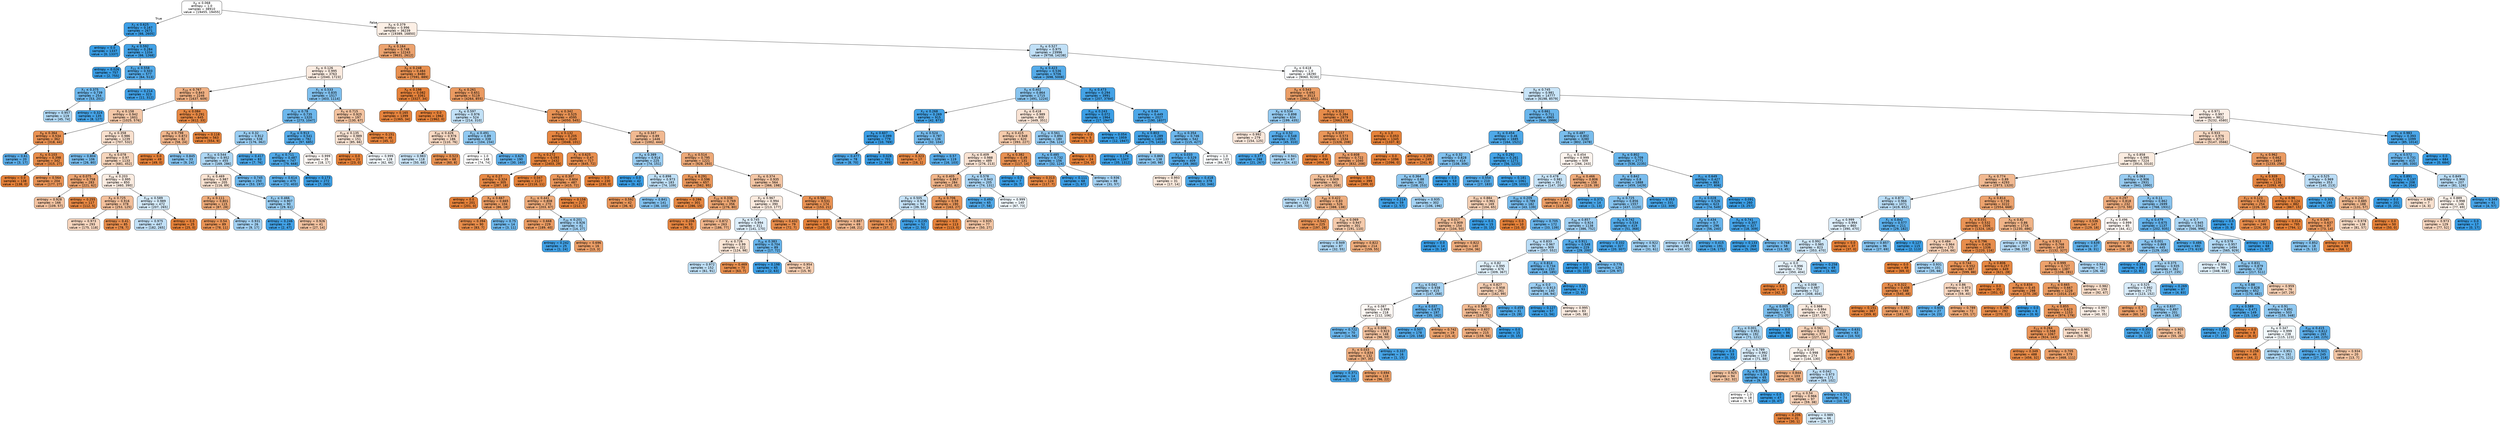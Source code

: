 digraph Tree {
node [shape=box, style="filled, rounded", color="black", fontname="helvetica"] ;
edge [fontname="helvetica"] ;
0 [label=<X<SUB>0</SUB> &le; 0.068<br/>entropy = 1.0<br/>samples = 38910<br/>value = [19455, 19455]>, fillcolor="#ffffff"] ;
1 [label=<X<SUB>2</SUB> &le; 0.625<br/>entropy = 0.167<br/>samples = 2671<br/>value = [66, 2605]>, fillcolor="#3e9fe6"] ;
0 -> 1 [labeldistance=2.5, labelangle=45, headlabel="True"] ;
2 [label=<entropy = 0.0<br/>samples = 1337<br/>value = [0, 1337]>, fillcolor="#399de5"] ;
1 -> 2 ;
3 [label=<X<SUB>8</SUB> &le; 0.592<br/>entropy = 0.284<br/>samples = 1334<br/>value = [66, 1268]>, fillcolor="#43a2e6"] ;
1 -> 3 ;
4 [label=<entropy = 0.026<br/>samples = 757<br/>value = [2, 755]>, fillcolor="#3a9de5"] ;
3 -> 4 ;
5 [label=<X<SUB>11</SUB> &le; 0.558<br/>entropy = 0.503<br/>samples = 577<br/>value = [64, 513]>, fillcolor="#52a9e8"] ;
3 -> 5 ;
6 [label=<X<SUB>1</SUB> &le; 0.375<br/>entropy = 0.739<br/>samples = 254<br/>value = [53, 201]>, fillcolor="#6db7ec"] ;
5 -> 6 ;
7 [label=<entropy = 0.957<br/>samples = 119<br/>value = [45, 74]>, fillcolor="#b1d9f5"] ;
6 -> 7 ;
8 [label=<entropy = 0.324<br/>samples = 135<br/>value = [8, 127]>, fillcolor="#45a3e7"] ;
6 -> 8 ;
9 [label=<entropy = 0.214<br/>samples = 323<br/>value = [11, 312]>, fillcolor="#40a0e6"] ;
5 -> 9 ;
10 [label=<X<SUB>0</SUB> &le; 0.379<br/>entropy = 0.996<br/>samples = 36239<br/>value = [19389, 16850]>, fillcolor="#fcefe5"] ;
0 -> 10 [labeldistance=2.5, labelangle=-45, headlabel="False"] ;
11 [label=<X<SUB>0</SUB> &le; 0.164<br/>entropy = 0.748<br/>samples = 12243<br/>value = [9631, 2612]>, fillcolor="#eca36f"] ;
10 -> 11 ;
12 [label=<X<SUB>0</SUB> &le; 0.126<br/>entropy = 0.995<br/>samples = 3763<br/>value = [2040, 1723]>, fillcolor="#fbebe0"] ;
11 -> 12 ;
13 [label=<X<SUB>10</SUB> &le; 0.767<br/>entropy = 0.843<br/>samples = 2246<br/>value = [1637, 609]>, fillcolor="#efb083"] ;
12 -> 13 ;
14 [label=<X<SUB>2</SUB> &le; 0.158<br/>entropy = 0.942<br/>samples = 1601<br/>value = [1025, 576]>, fillcolor="#f4c8a8"] ;
13 -> 14 ;
15 [label=<X<SUB>8</SUB> &le; 0.364<br/>entropy = 0.534<br/>samples = 362<br/>value = [318, 44]>, fillcolor="#e99254"] ;
14 -> 15 ;
16 [label=<entropy = 0.61<br/>samples = 20<br/>value = [3, 17]>, fillcolor="#5caeea"] ;
15 -> 16 ;
17 [label=<X<SUB>0</SUB> &le; 0.103<br/>entropy = 0.398<br/>samples = 342<br/>value = [315, 27]>, fillcolor="#e78c4a"] ;
15 -> 17 ;
18 [label=<entropy = 0.0<br/>samples = 138<br/>value = [138, 0]>, fillcolor="#e58139"] ;
17 -> 18 ;
19 [label=<entropy = 0.564<br/>samples = 204<br/>value = [177, 27]>, fillcolor="#e99457"] ;
17 -> 19 ;
20 [label=<X<SUB>4</SUB> &le; 0.358<br/>entropy = 0.986<br/>samples = 1239<br/>value = [707, 532]>, fillcolor="#f9e0ce"] ;
14 -> 20 ;
21 [label=<entropy = 0.804<br/>samples = 106<br/>value = [26, 80]>, fillcolor="#79bded"] ;
20 -> 21 ;
22 [label=<X<SUB>0</SUB> &le; 0.078<br/>entropy = 0.97<br/>samples = 1133<br/>value = [681, 452]>, fillcolor="#f6d5bc"] ;
20 -> 22 ;
23 [label=<X<SUB>0</SUB> &le; 0.075<br/>entropy = 0.758<br/>samples = 283<br/>value = [221, 62]>, fillcolor="#eca471"] ;
22 -> 23 ;
24 [label=<entropy = 0.928<br/>samples = 166<br/>value = [109, 57]>, fillcolor="#f3c3a1"] ;
23 -> 24 ;
25 [label=<entropy = 0.255<br/>samples = 117<br/>value = [112, 5]>, fillcolor="#e68742"] ;
23 -> 25 ;
26 [label=<X<SUB>16</SUB> &le; 0.203<br/>entropy = 0.995<br/>samples = 850<br/>value = [460, 390]>, fillcolor="#fbece1"] ;
22 -> 26 ;
27 [label=<X<SUB>4</SUB> &le; 0.725<br/>entropy = 0.916<br/>samples = 378<br/>value = [253, 125]>, fillcolor="#f2bf9b"] ;
26 -> 27 ;
28 [label=<entropy = 0.973<br/>samples = 293<br/>value = [175, 118]>, fillcolor="#f7d6bf"] ;
27 -> 28 ;
29 [label=<entropy = 0.41<br/>samples = 85<br/>value = [78, 7]>, fillcolor="#e78c4b"] ;
27 -> 29 ;
30 [label=<X<SUB>18</SUB> &le; 0.589<br/>entropy = 0.989<br/>samples = 472<br/>value = [207, 265]>, fillcolor="#d4eaf9"] ;
26 -> 30 ;
31 [label=<entropy = 0.975<br/>samples = 447<br/>value = [182, 265]>, fillcolor="#c1e0f7"] ;
30 -> 31 ;
32 [label=<entropy = 0.0<br/>samples = 25<br/>value = [25, 0]>, fillcolor="#e58139"] ;
30 -> 32 ;
33 [label=<X<SUB>0</SUB> &le; 0.084<br/>entropy = 0.291<br/>samples = 645<br/>value = [612, 33]>, fillcolor="#e68844"] ;
13 -> 33 ;
34 [label=<X<SUB>6</SUB> &le; 0.798<br/>entropy = 0.872<br/>samples = 82<br/>value = [58, 24]>, fillcolor="#f0b58b"] ;
33 -> 34 ;
35 [label=<entropy = 0.0<br/>samples = 49<br/>value = [49, 0]>, fillcolor="#e58139"] ;
34 -> 35 ;
36 [label=<entropy = 0.845<br/>samples = 33<br/>value = [9, 24]>, fillcolor="#83c2ef"] ;
34 -> 36 ;
37 [label=<entropy = 0.118<br/>samples = 563<br/>value = [554, 9]>, fillcolor="#e5833c"] ;
33 -> 37 ;
38 [label=<X<SUB>1</SUB> &le; 0.533<br/>entropy = 0.835<br/>samples = 1517<br/>value = [403, 1114]>, fillcolor="#81c0ee"] ;
12 -> 38 ;
39 [label=<X<SUB>12</SUB> &le; 0.78<br/>entropy = 0.735<br/>samples = 1320<br/>value = [273, 1047]>, fillcolor="#6db7ec"] ;
38 -> 39 ;
40 [label=<X<SUB>3</SUB> &le; 0.32<br/>entropy = 0.912<br/>samples = 538<br/>value = [176, 362]>, fillcolor="#99cdf2"] ;
39 -> 40 ;
41 [label=<X<SUB>11</SUB> &le; 0.544<br/>entropy = 0.952<br/>samples = 455<br/>value = [169, 286]>, fillcolor="#aed7f4"] ;
40 -> 41 ;
42 [label=<X<SUB>1</SUB> &le; 0.469<br/>entropy = 0.987<br/>samples = 205<br/>value = [116, 89]>, fillcolor="#f9e2d1"] ;
41 -> 42 ;
43 [label=<X<SUB>3</SUB> &le; 0.111<br/>entropy = 0.801<br/>samples = 115<br/>value = [87, 28]>, fillcolor="#edaa79"] ;
42 -> 43 ;
44 [label=<entropy = 0.54<br/>samples = 89<br/>value = [78, 11]>, fillcolor="#e99355"] ;
43 -> 44 ;
45 [label=<entropy = 0.931<br/>samples = 26<br/>value = [9, 17]>, fillcolor="#a2d1f3"] ;
43 -> 45 ;
46 [label=<X<SUB>17</SUB> &le; 0.466<br/>entropy = 0.907<br/>samples = 90<br/>value = [29, 61]>, fillcolor="#97ccf1"] ;
42 -> 46 ;
47 [label=<entropy = 0.246<br/>samples = 49<br/>value = [2, 47]>, fillcolor="#41a1e6"] ;
46 -> 47 ;
48 [label=<entropy = 0.926<br/>samples = 41<br/>value = [27, 14]>, fillcolor="#f2c2a0"] ;
46 -> 48 ;
49 [label=<entropy = 0.745<br/>samples = 250<br/>value = [53, 197]>, fillcolor="#6eb7ec"] ;
41 -> 49 ;
50 [label=<entropy = 0.417<br/>samples = 83<br/>value = [7, 76]>, fillcolor="#4ba6e7"] ;
40 -> 50 ;
51 [label=<X<SUB>28</SUB> &le; 0.913<br/>entropy = 0.541<br/>samples = 782<br/>value = [97, 685]>, fillcolor="#55abe9"] ;
39 -> 51 ;
52 [label=<X<SUB>32</SUB> &le; 0.711<br/>entropy = 0.487<br/>samples = 747<br/>value = [79, 668]>, fillcolor="#50a9e8"] ;
51 -> 52 ;
53 [label=<entropy = 0.614<br/>samples = 475<br/>value = [72, 403]>, fillcolor="#5cafea"] ;
52 -> 53 ;
54 [label=<entropy = 0.173<br/>samples = 272<br/>value = [7, 265]>, fillcolor="#3ea0e6"] ;
52 -> 54 ;
55 [label=<entropy = 0.999<br/>samples = 35<br/>value = [18, 17]>, fillcolor="#fef8f4"] ;
51 -> 55 ;
56 [label=<X<SUB>5</SUB> &le; 0.715<br/>entropy = 0.925<br/>samples = 197<br/>value = [130, 67]>, fillcolor="#f2c29f"] ;
38 -> 56 ;
57 [label=<X<SUB>14</SUB> &le; 0.135<br/>entropy = 0.989<br/>samples = 151<br/>value = [85, 66]>, fillcolor="#f9e3d3"] ;
56 -> 57 ;
58 [label=<entropy = 0.0<br/>samples = 23<br/>value = [23, 0]>, fillcolor="#e58139"] ;
57 -> 58 ;
59 [label=<entropy = 0.999<br/>samples = 128<br/>value = [62, 66]>, fillcolor="#f3f9fd"] ;
57 -> 59 ;
60 [label=<entropy = 0.151<br/>samples = 46<br/>value = [45, 1]>, fillcolor="#e6843d"] ;
56 -> 60 ;
61 [label=<X<SUB>0</SUB> &le; 0.248<br/>entropy = 0.484<br/>samples = 8480<br/>value = [7591, 889]>, fillcolor="#e89050"] ;
11 -> 61 ;
62 [label=<X<SUB>0</SUB> &le; 0.198<br/>entropy = 0.082<br/>samples = 3361<br/>value = [3327, 34]>, fillcolor="#e5823b"] ;
61 -> 62 ;
63 [label=<entropy = 0.165<br/>samples = 1399<br/>value = [1365, 34]>, fillcolor="#e6843e"] ;
62 -> 63 ;
64 [label=<entropy = 0.0<br/>samples = 1962<br/>value = [1962, 0]>, fillcolor="#e58139"] ;
62 -> 64 ;
65 [label=<X<SUB>0</SUB> &le; 0.261<br/>entropy = 0.651<br/>samples = 5119<br/>value = [4264, 855]>, fillcolor="#ea9a61"] ;
61 -> 65 ;
66 [label=<X<SUB>6</SUB> &le; 0.597<br/>entropy = 0.976<br/>samples = 524<br/>value = [214, 310]>, fillcolor="#c2e1f7"] ;
65 -> 66 ;
67 [label=<X<SUB>20</SUB> &le; 0.426<br/>entropy = 0.976<br/>samples = 186<br/>value = [110, 76]>, fillcolor="#f7d8c2"] ;
66 -> 67 ;
68 [label=<entropy = 0.983<br/>samples = 118<br/>value = [50, 68]>, fillcolor="#cbe5f8"] ;
67 -> 68 ;
69 [label=<entropy = 0.523<br/>samples = 68<br/>value = [60, 8]>, fillcolor="#e89253"] ;
67 -> 69 ;
70 [label=<X<SUB>11</SUB> &le; 0.491<br/>entropy = 0.89<br/>samples = 338<br/>value = [104, 234]>, fillcolor="#91c9f1"] ;
66 -> 70 ;
71 [label=<entropy = 1.0<br/>samples = 148<br/>value = [74, 74]>, fillcolor="#ffffff"] ;
70 -> 71 ;
72 [label=<entropy = 0.629<br/>samples = 190<br/>value = [30, 160]>, fillcolor="#5eafea"] ;
70 -> 72 ;
73 [label=<X<SUB>0</SUB> &le; 0.342<br/>entropy = 0.525<br/>samples = 4595<br/>value = [4050, 545]>, fillcolor="#e89254"] ;
65 -> 73 ;
74 [label=<X<SUB>3</SUB> &le; 0.132<br/>entropy = 0.205<br/>samples = 3149<br/>value = [3048, 101]>, fillcolor="#e68540"] ;
73 -> 74 ;
75 [label=<X<SUB>0</SUB> &le; 0.272<br/>entropy = 0.093<br/>samples = 2432<br/>value = [2403, 29]>, fillcolor="#e5833b"] ;
74 -> 75 ;
76 [label=<X<SUB>0</SUB> &le; 0.27<br/>entropy = 0.324<br/>samples = 305<br/>value = [287, 18]>, fillcolor="#e78945"] ;
75 -> 76 ;
77 [label=<entropy = 0.0<br/>samples = 201<br/>value = [201, 0]>, fillcolor="#e58139"] ;
76 -> 77 ;
78 [label=<X<SUB>4</SUB> &le; 0.667<br/>entropy = 0.665<br/>samples = 104<br/>value = [86, 18]>, fillcolor="#ea9b62"] ;
76 -> 78 ;
79 [label=<entropy = 0.394<br/>samples = 90<br/>value = [83, 7]>, fillcolor="#e78c4a"] ;
78 -> 79 ;
80 [label=<entropy = 0.75<br/>samples = 14<br/>value = [3, 11]>, fillcolor="#6fb8ec"] ;
78 -> 80 ;
81 [label=<entropy = 0.047<br/>samples = 2127<br/>value = [2116, 11]>, fillcolor="#e5823a"] ;
75 -> 81 ;
82 [label=<X<SUB>1</SUB> &le; 0.625<br/>entropy = 0.47<br/>samples = 717<br/>value = [645, 72]>, fillcolor="#e88f4f"] ;
74 -> 82 ;
83 [label=<X<SUB>0</SUB> &le; 0.307<br/>entropy = 0.604<br/>samples = 487<br/>value = [415, 72]>, fillcolor="#ea975b"] ;
82 -> 83 ;
84 [label=<X<SUB>11</SUB> &le; 0.441<br/>entropy = 0.808<br/>samples = 270<br/>value = [203, 67]>, fillcolor="#eeab7a"] ;
83 -> 84 ;
85 [label=<entropy = 0.668<br/>samples = 229<br/>value = [189, 40]>, fillcolor="#eb9c63"] ;
84 -> 85 ;
86 [label=<X<SUB>20</SUB> &le; 0.201<br/>entropy = 0.926<br/>samples = 41<br/>value = [14, 27]>, fillcolor="#a0d0f2"] ;
84 -> 86 ;
87 [label=<entropy = 0.242<br/>samples = 25<br/>value = [1, 24]>, fillcolor="#41a1e6"] ;
86 -> 87 ;
88 [label=<entropy = 0.696<br/>samples = 16<br/>value = [13, 3]>, fillcolor="#eb9e67"] ;
86 -> 88 ;
89 [label=<entropy = 0.158<br/>samples = 217<br/>value = [212, 5]>, fillcolor="#e6843e"] ;
83 -> 89 ;
90 [label=<entropy = 0.0<br/>samples = 230<br/>value = [230, 0]>, fillcolor="#e58139"] ;
82 -> 90 ;
91 [label=<X<SUB>0</SUB> &le; 0.347<br/>entropy = 0.89<br/>samples = 1446<br/>value = [1002, 444]>, fillcolor="#f1b991"] ;
73 -> 91 ;
92 [label=<X<SUB>4</SUB> &le; 0.389<br/>entropy = 0.914<br/>samples = 225<br/>value = [74, 151]>, fillcolor="#9acdf2"] ;
91 -> 92 ;
93 [label=<entropy = 0.0<br/>samples = 42<br/>value = [0, 42]>, fillcolor="#399de5"] ;
92 -> 93 ;
94 [label=<X<SUB>1</SUB> &le; 0.898<br/>entropy = 0.973<br/>samples = 183<br/>value = [74, 109]>, fillcolor="#bfe0f7"] ;
92 -> 94 ;
95 [label=<entropy = 0.592<br/>samples = 42<br/>value = [36, 6]>, fillcolor="#e9965a"] ;
94 -> 95 ;
96 [label=<entropy = 0.841<br/>samples = 141<br/>value = [38, 103]>, fillcolor="#82c1ef"] ;
94 -> 96 ;
97 [label=<X<SUB>12</SUB> &le; 0.514<br/>entropy = 0.795<br/>samples = 1221<br/>value = [928, 293]>, fillcolor="#eda978"] ;
91 -> 97 ;
98 [label=<X<SUB>19</SUB> &le; 0.291<br/>entropy = 0.596<br/>samples = 657<br/>value = [562, 95]>, fillcolor="#e9965a"] ;
97 -> 98 ;
99 [label=<entropy = 0.286<br/>samples = 301<br/>value = [286, 15]>, fillcolor="#e68843"] ;
98 -> 99 ;
100 [label=<X<SUB>10</SUB> &le; 0.336<br/>entropy = 0.769<br/>samples = 356<br/>value = [276, 80]>, fillcolor="#eda672"] ;
98 -> 100 ;
101 [label=<entropy = 0.206<br/>samples = 93<br/>value = [90, 3]>, fillcolor="#e68540"] ;
100 -> 101 ;
102 [label=<entropy = 0.872<br/>samples = 263<br/>value = [186, 77]>, fillcolor="#f0b58b"] ;
100 -> 102 ;
103 [label=<X<SUB>0</SUB> &le; 0.374<br/>entropy = 0.935<br/>samples = 564<br/>value = [366, 198]>, fillcolor="#f3c5a4"] ;
97 -> 103 ;
104 [label=<X<SUB>2</SUB> &le; 0.967<br/>entropy = 0.994<br/>samples = 390<br/>value = [213, 177]>, fillcolor="#fbeade"] ;
103 -> 104 ;
105 [label=<X<SUB>6</SUB> &le; 0.745<br/>entropy = 0.994<br/>samples = 311<br/>value = [141, 170]>, fillcolor="#ddeefb"] ;
104 -> 105 ;
106 [label=<X<SUB>7</SUB> &le; 0.726<br/>entropy = 0.99<br/>samples = 222<br/>value = [124, 98]>, fillcolor="#fae5d5"] ;
105 -> 106 ;
107 [label=<entropy = 0.972<br/>samples = 152<br/>value = [61, 91]>, fillcolor="#bedff6"] ;
106 -> 107 ;
108 [label=<entropy = 0.469<br/>samples = 70<br/>value = [63, 7]>, fillcolor="#e88f4f"] ;
106 -> 108 ;
109 [label=<X<SUB>18</SUB> &le; 0.383<br/>entropy = 0.704<br/>samples = 89<br/>value = [17, 72]>, fillcolor="#68b4eb"] ;
105 -> 109 ;
110 [label=<entropy = 0.198<br/>samples = 65<br/>value = [2, 63]>, fillcolor="#3fa0e6"] ;
109 -> 110 ;
111 [label=<entropy = 0.954<br/>samples = 24<br/>value = [15, 9]>, fillcolor="#f5cdb0"] ;
109 -> 111 ;
112 [label=<entropy = 0.432<br/>samples = 79<br/>value = [72, 7]>, fillcolor="#e88d4c"] ;
104 -> 112 ;
113 [label=<X<SUB>4</SUB> &le; 0.582<br/>entropy = 0.531<br/>samples = 174<br/>value = [153, 21]>, fillcolor="#e99254"] ;
103 -> 113 ;
114 [label=<entropy = 0.0<br/>samples = 105<br/>value = [105, 0]>, fillcolor="#e58139"] ;
113 -> 114 ;
115 [label=<entropy = 0.887<br/>samples = 69<br/>value = [48, 21]>, fillcolor="#f0b890"] ;
113 -> 115 ;
116 [label=<X<SUB>0</SUB> &le; 0.527<br/>entropy = 0.975<br/>samples = 23996<br/>value = [9758, 14238]>, fillcolor="#c1e0f7"] ;
10 -> 116 ;
117 [label=<X<SUB>0</SUB> &le; 0.423<br/>entropy = 0.536<br/>samples = 5706<br/>value = [698, 5008]>, fillcolor="#55abe9"] ;
116 -> 117 ;
118 [label=<X<SUB>0</SUB> &le; 0.402<br/>entropy = 0.864<br/>samples = 1715<br/>value = [491, 1224]>, fillcolor="#88c4ef"] ;
117 -> 118 ;
119 [label=<X<SUB>2</SUB> &le; 0.268<br/>entropy = 0.269<br/>samples = 915<br/>value = [42, 873]>, fillcolor="#43a2e6"] ;
118 -> 119 ;
120 [label=<X<SUB>9</SUB> &le; 0.607<br/>entropy = 0.099<br/>samples = 779<br/>value = [10, 769]>, fillcolor="#3c9ee5"] ;
119 -> 120 ;
121 [label=<entropy = 0.477<br/>samples = 78<br/>value = [8, 70]>, fillcolor="#50a8e8"] ;
120 -> 121 ;
122 [label=<entropy = 0.028<br/>samples = 701<br/>value = [2, 699]>, fillcolor="#3a9de5"] ;
120 -> 122 ;
123 [label=<X<SUB>5</SUB> &le; 0.524<br/>entropy = 0.787<br/>samples = 136<br/>value = [32, 104]>, fillcolor="#76bbed"] ;
119 -> 123 ;
124 [label=<entropy = 0.323<br/>samples = 17<br/>value = [16, 1]>, fillcolor="#e78945"] ;
123 -> 124 ;
125 [label=<entropy = 0.57<br/>samples = 119<br/>value = [16, 103]>, fillcolor="#58ace9"] ;
123 -> 125 ;
126 [label=<X<SUB>0</SUB> &le; 0.418<br/>entropy = 0.989<br/>samples = 800<br/>value = [449, 351]>, fillcolor="#f9e3d4"] ;
118 -> 126 ;
127 [label=<X<SUB>0</SUB> &le; 0.415<br/>entropy = 0.948<br/>samples = 620<br/>value = [393, 227]>, fillcolor="#f4caab"] ;
126 -> 127 ;
128 [label=<X<SUB>0</SUB> &le; 0.409<br/>entropy = 0.988<br/>samples = 489<br/>value = [276, 213]>, fillcolor="#f9e2d2"] ;
127 -> 128 ;
129 [label=<X<SUB>0</SUB> &le; 0.405<br/>entropy = 0.867<br/>samples = 284<br/>value = [202, 82]>, fillcolor="#f0b489"] ;
128 -> 129 ;
130 [label=<X<SUB>9</SUB> &le; 0.505<br/>entropy = 0.979<br/>samples = 94<br/>value = [39, 55]>, fillcolor="#c5e2f7"] ;
129 -> 130 ;
131 [label=<entropy = 0.527<br/>samples = 42<br/>value = [37, 5]>, fillcolor="#e99254"] ;
130 -> 131 ;
132 [label=<entropy = 0.235<br/>samples = 52<br/>value = [2, 50]>, fillcolor="#41a1e6"] ;
130 -> 132 ;
133 [label=<X<SUB>4</SUB> &le; 0.706<br/>entropy = 0.59<br/>samples = 190<br/>value = [163, 27]>, fillcolor="#e9965a"] ;
129 -> 133 ;
134 [label=<entropy = 0.0<br/>samples = 113<br/>value = [113, 0]>, fillcolor="#e58139"] ;
133 -> 134 ;
135 [label=<entropy = 0.935<br/>samples = 77<br/>value = [50, 27]>, fillcolor="#f3c5a4"] ;
133 -> 135 ;
136 [label=<X<SUB>4</SUB> &le; 0.578<br/>entropy = 0.943<br/>samples = 205<br/>value = [74, 131]>, fillcolor="#a9d4f4"] ;
128 -> 136 ;
137 [label=<entropy = 0.493<br/>samples = 65<br/>value = [7, 58]>, fillcolor="#51a9e8"] ;
136 -> 137 ;
138 [label=<entropy = 0.999<br/>samples = 140<br/>value = [67, 73]>, fillcolor="#eff7fd"] ;
136 -> 138 ;
139 [label=<X<SUB>4</SUB> &le; 0.382<br/>entropy = 0.49<br/>samples = 131<br/>value = [117, 14]>, fillcolor="#e89051"] ;
127 -> 139 ;
140 [label=<entropy = 0.0<br/>samples = 7<br/>value = [0, 7]>, fillcolor="#399de5"] ;
139 -> 140 ;
141 [label=<entropy = 0.313<br/>samples = 124<br/>value = [117, 7]>, fillcolor="#e78945"] ;
139 -> 141 ;
142 [label=<X<SUB>12</SUB> &le; 0.561<br/>entropy = 0.894<br/>samples = 180<br/>value = [56, 124]>, fillcolor="#92c9f1"] ;
126 -> 142 ;
143 [label=<X<SUB>4</SUB> &le; 0.485<br/>entropy = 0.732<br/>samples = 156<br/>value = [32, 124]>, fillcolor="#6cb6ec"] ;
142 -> 143 ;
144 [label=<entropy = 0.111<br/>samples = 68<br/>value = [1, 67]>, fillcolor="#3c9ee5"] ;
143 -> 144 ;
145 [label=<entropy = 0.936<br/>samples = 88<br/>value = [31, 57]>, fillcolor="#a5d2f3"] ;
143 -> 145 ;
146 [label=<entropy = 0.0<br/>samples = 24<br/>value = [24, 0]>, fillcolor="#e58139"] ;
142 -> 146 ;
147 [label=<X<SUB>0</SUB> &le; 0.473<br/>entropy = 0.294<br/>samples = 3991<br/>value = [207, 3784]>, fillcolor="#44a2e6"] ;
117 -> 147 ;
148 [label=<X<SUB>10</SUB> &le; 0.243<br/>entropy = 0.072<br/>samples = 1964<br/>value = [17, 1947]>, fillcolor="#3b9ee5"] ;
147 -> 148 ;
149 [label=<entropy = 0.0<br/>samples = 5<br/>value = [5, 0]>, fillcolor="#e58139"] ;
148 -> 149 ;
150 [label=<entropy = 0.054<br/>samples = 1959<br/>value = [12, 1947]>, fillcolor="#3a9ee5"] ;
148 -> 150 ;
151 [label=<X<SUB>4</SUB> &le; 0.64<br/>entropy = 0.449<br/>samples = 2027<br/>value = [190, 1837]>, fillcolor="#4da7e8"] ;
147 -> 151 ;
152 [label=<X<SUB>5</SUB> &le; 0.803<br/>entropy = 0.289<br/>samples = 1485<br/>value = [75, 1410]>, fillcolor="#44a2e6"] ;
151 -> 152 ;
153 [label=<entropy = 0.174<br/>samples = 1347<br/>value = [35, 1312]>, fillcolor="#3ea0e6"] ;
152 -> 153 ;
154 [label=<entropy = 0.869<br/>samples = 138<br/>value = [40, 98]>, fillcolor="#8ac5f0"] ;
152 -> 154 ;
155 [label=<X<SUB>13</SUB> &le; 0.354<br/>entropy = 0.746<br/>samples = 542<br/>value = [115, 427]>, fillcolor="#6eb7ec"] ;
151 -> 155 ;
156 [label=<X<SUB>2</SUB> &le; 0.033<br/>entropy = 0.529<br/>samples = 409<br/>value = [49, 360]>, fillcolor="#54aae9"] ;
155 -> 156 ;
157 [label=<entropy = 0.993<br/>samples = 31<br/>value = [17, 14]>, fillcolor="#fae9dc"] ;
156 -> 157 ;
158 [label=<entropy = 0.418<br/>samples = 378<br/>value = [32, 346]>, fillcolor="#4ba6e7"] ;
156 -> 158 ;
159 [label=<entropy = 1.0<br/>samples = 133<br/>value = [66, 67]>, fillcolor="#fcfeff"] ;
155 -> 159 ;
160 [label=<X<SUB>0</SUB> &le; 0.618<br/>entropy = 1.0<br/>samples = 18290<br/>value = [9060, 9230]>, fillcolor="#fbfdff"] ;
116 -> 160 ;
161 [label=<X<SUB>0</SUB> &le; 0.543<br/>entropy = 0.692<br/>samples = 3513<br/>value = [2862, 651]>, fillcolor="#eb9e66"] ;
160 -> 161 ;
162 [label=<X<SUB>0</SUB> &le; 0.534<br/>entropy = 0.898<br/>samples = 634<br/>value = [199, 435]>, fillcolor="#94caf1"] ;
161 -> 162 ;
163 [label=<entropy = 0.992<br/>samples = 279<br/>value = [154, 125]>, fillcolor="#fae7da"] ;
162 -> 163 ;
164 [label=<X<SUB>18</SUB> &le; 0.52<br/>entropy = 0.548<br/>samples = 355<br/>value = [45, 310]>, fillcolor="#56abe9"] ;
162 -> 164 ;
165 [label=<entropy = 0.377<br/>samples = 288<br/>value = [21, 267]>, fillcolor="#49a5e7"] ;
164 -> 165 ;
166 [label=<entropy = 0.941<br/>samples = 67<br/>value = [24, 43]>, fillcolor="#a8d4f4"] ;
164 -> 166 ;
167 [label=<X<SUB>1</SUB> &le; 0.322<br/>entropy = 0.384<br/>samples = 2879<br/>value = [2663, 216]>, fillcolor="#e78b49"] ;
161 -> 167 ;
168 [label=<X<SUB>0</SUB> &le; 0.557<br/>entropy = 0.573<br/>samples = 1534<br/>value = [1326, 208]>, fillcolor="#e99558"] ;
167 -> 168 ;
169 [label=<entropy = 0.0<br/>samples = 494<br/>value = [494, 0]>, fillcolor="#e58139"] ;
168 -> 169 ;
170 [label=<X<SUB>0</SUB> &le; 0.608<br/>entropy = 0.722<br/>samples = 1040<br/>value = [832, 208]>, fillcolor="#eca06a"] ;
168 -> 170 ;
171 [label=<X<SUB>9</SUB> &le; 0.642<br/>entropy = 0.909<br/>samples = 641<br/>value = [433, 208]>, fillcolor="#f1be98"] ;
170 -> 171 ;
172 [label=<entropy = 0.966<br/>samples = 115<br/>value = [45, 70]>, fillcolor="#b8dcf6"] ;
171 -> 172 ;
173 [label=<X<SUB>40</SUB> &le; 0.422<br/>entropy = 0.83<br/>samples = 526<br/>value = [388, 138]>, fillcolor="#eeae7f"] ;
171 -> 173 ;
174 [label=<entropy = 0.542<br/>samples = 225<br/>value = [197, 28]>, fillcolor="#e99355"] ;
173 -> 174 ;
175 [label=<X<SUB>38</SUB> &le; 0.069<br/>entropy = 0.947<br/>samples = 301<br/>value = [191, 110]>, fillcolor="#f4caab"] ;
173 -> 175 ;
176 [label=<entropy = 0.949<br/>samples = 87<br/>value = [32, 55]>, fillcolor="#acd6f4"] ;
175 -> 176 ;
177 [label=<entropy = 0.822<br/>samples = 214<br/>value = [159, 55]>, fillcolor="#eead7d"] ;
175 -> 177 ;
178 [label=<entropy = 0.0<br/>samples = 399<br/>value = [399, 0]>, fillcolor="#e58139"] ;
170 -> 178 ;
179 [label=<X<SUB>2</SUB> &le; 1.0<br/>entropy = 0.053<br/>samples = 1345<br/>value = [1337, 8]>, fillcolor="#e5823a"] ;
167 -> 179 ;
180 [label=<entropy = 0.0<br/>samples = 1096<br/>value = [1096, 0]>, fillcolor="#e58139"] ;
179 -> 180 ;
181 [label=<entropy = 0.205<br/>samples = 249<br/>value = [241, 8]>, fillcolor="#e68540"] ;
179 -> 181 ;
182 [label=<X<SUB>0</SUB> &le; 0.745<br/>entropy = 0.981<br/>samples = 14777<br/>value = [6198, 8579]>, fillcolor="#c8e4f8"] ;
160 -> 182 ;
183 [label=<X<SUB>0</SUB> &le; 0.661<br/>entropy = 0.711<br/>samples = 4965<br/>value = [966, 3999]>, fillcolor="#69b5eb"] ;
182 -> 183 ;
184 [label=<X<SUB>1</SUB> &le; 0.454<br/>entropy = 0.46<br/>samples = 1685<br/>value = [164, 1521]>, fillcolor="#4ea8e8"] ;
183 -> 184 ;
185 [label=<X<SUB>16</SUB> &le; 0.32<br/>entropy = 0.828<br/>samples = 414<br/>value = [108, 306]>, fillcolor="#7fc0ee"] ;
184 -> 185 ;
186 [label=<X<SUB>4</SUB> &le; 0.364<br/>entropy = 0.88<br/>samples = 361<br/>value = [108, 253]>, fillcolor="#8ec7f0"] ;
185 -> 186 ;
187 [label=<entropy = 0.214<br/>samples = 59<br/>value = [2, 57]>, fillcolor="#40a0e6"] ;
186 -> 187 ;
188 [label=<entropy = 0.935<br/>samples = 302<br/>value = [106, 196]>, fillcolor="#a4d2f3"] ;
186 -> 188 ;
189 [label=<entropy = 0.0<br/>samples = 53<br/>value = [0, 53]>, fillcolor="#399de5"] ;
185 -> 189 ;
190 [label=<X<SUB>9</SUB> &le; 0.292<br/>entropy = 0.261<br/>samples = 1271<br/>value = [56, 1215]>, fillcolor="#42a2e6"] ;
184 -> 190 ;
191 [label=<entropy = 0.554<br/>samples = 210<br/>value = [27, 183]>, fillcolor="#56abe9"] ;
190 -> 191 ;
192 [label=<entropy = 0.181<br/>samples = 1061<br/>value = [29, 1032]>, fillcolor="#3fa0e6"] ;
190 -> 192 ;
193 [label=<X<SUB>9</SUB> &le; 0.487<br/>entropy = 0.802<br/>samples = 3280<br/>value = [802, 2478]>, fillcolor="#79bded"] ;
183 -> 193 ;
194 [label=<X<SUB>11</SUB> &le; 0.454<br/>entropy = 0.999<br/>samples = 509<br/>value = [266, 243]>, fillcolor="#fdf4ee"] ;
193 -> 194 ;
195 [label=<X<SUB>4</SUB> &le; 0.478<br/>entropy = 0.981<br/>samples = 351<br/>value = [147, 204]>, fillcolor="#c8e4f8"] ;
194 -> 195 ;
196 [label=<X<SUB>33</SUB> &le; 0.884<br/>entropy = 0.961<br/>samples = 169<br/>value = [104, 65]>, fillcolor="#f5d0b5"] ;
195 -> 196 ;
197 [label=<X<SUB>38</SUB> &le; 0.017<br/>entropy = 0.909<br/>samples = 154<br/>value = [104, 50]>, fillcolor="#f2be98"] ;
196 -> 197 ;
198 [label=<entropy = 0.0<br/>samples = 14<br/>value = [0, 14]>, fillcolor="#399de5"] ;
197 -> 198 ;
199 [label=<entropy = 0.822<br/>samples = 140<br/>value = [104, 36]>, fillcolor="#eead7e"] ;
197 -> 199 ;
200 [label=<entropy = 0.0<br/>samples = 15<br/>value = [0, 15]>, fillcolor="#399de5"] ;
196 -> 200 ;
201 [label=<X<SUB>10</SUB> &le; 0.209<br/>entropy = 0.789<br/>samples = 182<br/>value = [43, 139]>, fillcolor="#76bbed"] ;
195 -> 201 ;
202 [label=<entropy = 0.0<br/>samples = 10<br/>value = [10, 0]>, fillcolor="#e58139"] ;
201 -> 202 ;
203 [label=<entropy = 0.705<br/>samples = 172<br/>value = [33, 139]>, fillcolor="#68b4eb"] ;
201 -> 203 ;
204 [label=<X<SUB>16</SUB> &le; 0.466<br/>entropy = 0.806<br/>samples = 158<br/>value = [119, 39]>, fillcolor="#eeaa7a"] ;
194 -> 204 ;
205 [label=<entropy = 0.681<br/>samples = 144<br/>value = [118, 26]>, fillcolor="#eb9d65"] ;
204 -> 205 ;
206 [label=<entropy = 0.371<br/>samples = 14<br/>value = [1, 13]>, fillcolor="#48a5e7"] ;
204 -> 206 ;
207 [label=<X<SUB>9</SUB> &le; 0.802<br/>entropy = 0.709<br/>samples = 2771<br/>value = [536, 2235]>, fillcolor="#68b5eb"] ;
193 -> 207 ;
208 [label=<X<SUB>1</SUB> &le; 0.842<br/>entropy = 0.8<br/>samples = 1888<br/>value = [459, 1429]>, fillcolor="#79bced"] ;
207 -> 208 ;
209 [label=<X<SUB>0</SUB> &le; 0.725<br/>entropy = 0.856<br/>samples = 1557<br/>value = [437, 1120]>, fillcolor="#86c3ef"] ;
208 -> 209 ;
210 [label=<X<SUB>34</SUB> &le; 0.857<br/>entropy = 0.924<br/>samples = 1138<br/>value = [386, 752]>, fillcolor="#9fcff2"] ;
209 -> 210 ;
211 [label=<X<SUB>44</SUB> &le; 0.833<br/>entropy = 0.967<br/>samples = 909<br/>value = [357, 552]>, fillcolor="#b9dcf6"] ;
210 -> 211 ;
212 [label=<X<SUB>21</SUB> &le; 0.82<br/>entropy = 0.995<br/>samples = 676<br/>value = [309, 367]>, fillcolor="#e0f0fb"] ;
211 -> 212 ;
213 [label=<X<SUB>23</SUB> &le; 0.042<br/>entropy = 0.938<br/>samples = 415<br/>value = [147, 268]>, fillcolor="#a6d3f3"] ;
212 -> 213 ;
214 [label=<X<SUB>35</SUB> &le; 0.087<br/>entropy = 0.999<br/>samples = 218<br/>value = [112, 106]>, fillcolor="#fef8f4"] ;
213 -> 214 ;
215 [label=<entropy = 0.722<br/>samples = 70<br/>value = [14, 56]>, fillcolor="#6ab6ec"] ;
214 -> 215 ;
216 [label=<X<SUB>29</SUB> &le; 0.008<br/>entropy = 0.923<br/>samples = 148<br/>value = [98, 50]>, fillcolor="#f2c19e"] ;
214 -> 216 ;
217 [label=<X<SUB>1</SUB> &le; 0.033<br/>entropy = 0.834<br/>samples = 132<br/>value = [97, 35]>, fillcolor="#eeae80"] ;
216 -> 217 ;
218 [label=<entropy = 0.371<br/>samples = 14<br/>value = [1, 13]>, fillcolor="#48a5e7"] ;
217 -> 218 ;
219 [label=<entropy = 0.694<br/>samples = 118<br/>value = [96, 22]>, fillcolor="#eb9e66"] ;
217 -> 219 ;
220 [label=<entropy = 0.337<br/>samples = 16<br/>value = [1, 15]>, fillcolor="#46a4e7"] ;
216 -> 220 ;
221 [label=<X<SUB>37</SUB> &le; 0.037<br/>entropy = 0.675<br/>samples = 197<br/>value = [35, 162]>, fillcolor="#64b2eb"] ;
213 -> 221 ;
222 [label=<entropy = 0.507<br/>samples = 178<br/>value = [20, 158]>, fillcolor="#52a9e8"] ;
221 -> 222 ;
223 [label=<entropy = 0.742<br/>samples = 19<br/>value = [15, 4]>, fillcolor="#eca36e"] ;
221 -> 223 ;
224 [label=<X<SUB>10</SUB> &le; 0.827<br/>entropy = 0.958<br/>samples = 261<br/>value = [162, 99]>, fillcolor="#f5ceb2"] ;
212 -> 224 ;
225 [label=<X<SUB>33</SUB> &le; 0.965<br/>entropy = 0.892<br/>samples = 230<br/>value = [159, 71]>, fillcolor="#f1b991"] ;
224 -> 225 ;
226 [label=<entropy = 0.827<br/>samples = 215<br/>value = [159, 56]>, fillcolor="#eead7f"] ;
225 -> 226 ;
227 [label=<entropy = 0.0<br/>samples = 15<br/>value = [0, 15]>, fillcolor="#399de5"] ;
225 -> 227 ;
228 [label=<entropy = 0.459<br/>samples = 31<br/>value = [3, 28]>, fillcolor="#4ea8e8"] ;
224 -> 228 ;
229 [label=<X<SUB>21</SUB> &le; 0.814<br/>entropy = 0.734<br/>samples = 233<br/>value = [48, 185]>, fillcolor="#6cb6ec"] ;
211 -> 229 ;
230 [label=<X<SUB>29</SUB> &le; 0.0<br/>entropy = 0.913<br/>samples = 140<br/>value = [46, 94]>, fillcolor="#9acdf2"] ;
229 -> 230 ;
231 [label=<entropy = 0.127<br/>samples = 57<br/>value = [1, 56]>, fillcolor="#3d9fe5"] ;
230 -> 231 ;
232 [label=<entropy = 0.995<br/>samples = 83<br/>value = [45, 38]>, fillcolor="#fbebe0"] ;
230 -> 232 ;
233 [label=<entropy = 0.15<br/>samples = 93<br/>value = [2, 91]>, fillcolor="#3d9fe6"] ;
229 -> 233 ;
234 [label=<X<SUB>34</SUB> &le; 0.911<br/>entropy = 0.548<br/>samples = 229<br/>value = [29, 200]>, fillcolor="#56abe9"] ;
210 -> 234 ;
235 [label=<entropy = 0.0<br/>samples = 103<br/>value = [0, 103]>, fillcolor="#399de5"] ;
234 -> 235 ;
236 [label=<entropy = 0.778<br/>samples = 126<br/>value = [29, 97]>, fillcolor="#74baed"] ;
234 -> 236 ;
237 [label=<X<SUB>0</SUB> &le; 0.742<br/>entropy = 0.534<br/>samples = 419<br/>value = [51, 368]>, fillcolor="#54abe9"] ;
209 -> 237 ;
238 [label=<entropy = 0.332<br/>samples = 327<br/>value = [20, 307]>, fillcolor="#46a3e7"] ;
237 -> 238 ;
239 [label=<entropy = 0.922<br/>samples = 92<br/>value = [31, 61]>, fillcolor="#9ecff2"] ;
237 -> 239 ;
240 [label=<entropy = 0.353<br/>samples = 331<br/>value = [22, 309]>, fillcolor="#47a4e7"] ;
208 -> 240 ;
241 [label=<X<SUB>11</SUB> &le; 0.649<br/>entropy = 0.427<br/>samples = 883<br/>value = [77, 806]>, fillcolor="#4ca6e7"] ;
207 -> 241 ;
242 [label=<X<SUB>3</SUB> &le; 0.028<br/>entropy = 0.526<br/>samples = 623<br/>value = [74, 549]>, fillcolor="#54aae9"] ;
241 -> 242 ;
243 [label=<X<SUB>4</SUB> &le; 0.434<br/>entropy = 0.7<br/>samples = 296<br/>value = [56, 240]>, fillcolor="#67b4eb"] ;
242 -> 243 ;
244 [label=<entropy = 0.959<br/>samples = 105<br/>value = [40, 65]>, fillcolor="#b3d9f5"] ;
243 -> 244 ;
245 [label=<entropy = 0.415<br/>samples = 191<br/>value = [16, 175]>, fillcolor="#4ba6e7"] ;
243 -> 245 ;
246 [label=<X<SUB>0</SUB> &le; 0.741<br/>entropy = 0.307<br/>samples = 327<br/>value = [18, 309]>, fillcolor="#45a3e7"] ;
242 -> 246 ;
247 [label=<entropy = 0.133<br/>samples = 269<br/>value = [5, 264]>, fillcolor="#3d9fe5"] ;
246 -> 247 ;
248 [label=<entropy = 0.768<br/>samples = 58<br/>value = [13, 45]>, fillcolor="#72b9ed"] ;
246 -> 248 ;
249 [label=<entropy = 0.091<br/>samples = 260<br/>value = [3, 257]>, fillcolor="#3b9ee5"] ;
241 -> 249 ;
250 [label=<X<SUB>0</SUB> &le; 0.971<br/>entropy = 0.997<br/>samples = 9812<br/>value = [5232, 4580]>, fillcolor="#fcefe6"] ;
182 -> 250 ;
251 [label=<X<SUB>0</SUB> &le; 0.933<br/>entropy = 0.976<br/>samples = 8713<br/>value = [5147, 3566]>, fillcolor="#f7d8c2"] ;
250 -> 251 ;
252 [label=<X<SUB>0</SUB> &le; 0.858<br/>entropy = 0.995<br/>samples = 7224<br/>value = [3914, 3310]>, fillcolor="#fbece0"] ;
251 -> 252 ;
253 [label=<X<SUB>0</SUB> &le; 0.774<br/>entropy = 0.89<br/>samples = 4293<br/>value = [2973, 1320]>, fillcolor="#f1b991"] ;
252 -> 253 ;
254 [label=<X<SUB>34</SUB> &le; 0.873<br/>entropy = 0.966<br/>samples = 1071<br/>value = [419, 652]>, fillcolor="#b8dcf6"] ;
253 -> 254 ;
255 [label=<X<SUB>40</SUB> &le; 0.999<br/>entropy = 0.994<br/>samples = 860<br/>value = [390, 470]>, fillcolor="#ddeefb"] ;
254 -> 255 ;
256 [label=<X<SUB>40</SUB> &le; 0.992<br/>entropy = 0.985<br/>samples = 823<br/>value = [353, 470]>, fillcolor="#cee7f9"] ;
255 -> 256 ;
257 [label=<X<SUB>43</SUB> &le; 0.0<br/>entropy = 0.996<br/>samples = 754<br/>value = [350, 404]>, fillcolor="#e5f2fc"] ;
256 -> 257 ;
258 [label=<entropy = 0.0<br/>samples = 42<br/>value = [42, 0]>, fillcolor="#e58139"] ;
257 -> 258 ;
259 [label=<X<SUB>42</SUB> &le; 0.008<br/>entropy = 0.987<br/>samples = 712<br/>value = [308, 404]>, fillcolor="#d0e8f9"] ;
257 -> 259 ;
260 [label=<X<SUB>42</SUB> &le; 0.005<br/>entropy = 0.82<br/>samples = 278<br/>value = [71, 207]>, fillcolor="#7dbfee"] ;
259 -> 260 ;
261 [label=<X<SUB>23</SUB> &le; 0.001<br/>entropy = 0.951<br/>samples = 192<br/>value = [71, 121]>, fillcolor="#add7f4"] ;
260 -> 261 ;
262 [label=<entropy = 0.0<br/>samples = 33<br/>value = [0, 33]>, fillcolor="#399de5"] ;
261 -> 262 ;
263 [label=<X<SUB>32</SUB> &le; 0.789<br/>entropy = 0.992<br/>samples = 159<br/>value = [71, 88]>, fillcolor="#d9ecfa"] ;
261 -> 263 ;
264 [label=<entropy = 0.925<br/>samples = 94<br/>value = [62, 32]>, fillcolor="#f2c29f"] ;
263 -> 264 ;
265 [label=<X<SUB>0</SUB> &le; 0.753<br/>entropy = 0.58<br/>samples = 65<br/>value = [9, 56]>, fillcolor="#59ade9"] ;
263 -> 265 ;
266 [label=<entropy = 1.0<br/>samples = 18<br/>value = [9, 9]>, fillcolor="#ffffff"] ;
265 -> 266 ;
267 [label=<entropy = 0.0<br/>samples = 47<br/>value = [0, 47]>, fillcolor="#399de5"] ;
265 -> 267 ;
268 [label=<entropy = 0.0<br/>samples = 86<br/>value = [0, 86]>, fillcolor="#399de5"] ;
260 -> 268 ;
269 [label=<X<SUB>1</SUB> &le; 0.986<br/>entropy = 0.994<br/>samples = 434<br/>value = [237, 197]>, fillcolor="#fbeade"] ;
259 -> 269 ;
270 [label=<X<SUB>34</SUB> &le; 0.561<br/>entropy = 0.964<br/>samples = 371<br/>value = [227, 144]>, fillcolor="#f5d1b7"] ;
269 -> 270 ;
271 [label=<X<SUB>23</SUB> &le; 0.05<br/>entropy = 0.998<br/>samples = 274<br/>value = [144, 130]>, fillcolor="#fcf3ec"] ;
270 -> 271 ;
272 [label=<entropy = 0.844<br/>samples = 103<br/>value = [75, 28]>, fillcolor="#efb083"] ;
271 -> 272 ;
273 [label=<X<SUB>42</SUB> &le; 0.042<br/>entropy = 0.973<br/>samples = 171<br/>value = [69, 102]>, fillcolor="#bfdff7"] ;
271 -> 273 ;
274 [label=<X<SUB>35</SUB> &le; 0.54<br/>entropy = 0.966<br/>samples = 97<br/>value = [59, 38]>, fillcolor="#f6d2b9"] ;
273 -> 274 ;
275 [label=<entropy = 0.206<br/>samples = 31<br/>value = [30, 1]>, fillcolor="#e68540"] ;
274 -> 275 ;
276 [label=<entropy = 0.989<br/>samples = 66<br/>value = [29, 37]>, fillcolor="#d4eaf9"] ;
274 -> 276 ;
277 [label=<entropy = 0.571<br/>samples = 74<br/>value = [10, 64]>, fillcolor="#58ace9"] ;
273 -> 277 ;
278 [label=<entropy = 0.595<br/>samples = 97<br/>value = [83, 14]>, fillcolor="#e9965a"] ;
270 -> 278 ;
279 [label=<entropy = 0.631<br/>samples = 63<br/>value = [10, 53]>, fillcolor="#5eafea"] ;
269 -> 279 ;
280 [label=<entropy = 0.258<br/>samples = 69<br/>value = [3, 66]>, fillcolor="#42a1e6"] ;
256 -> 280 ;
281 [label=<entropy = 0.0<br/>samples = 37<br/>value = [37, 0]>, fillcolor="#e58139"] ;
255 -> 281 ;
282 [label=<X<SUB>1</SUB> &le; 0.842<br/>entropy = 0.577<br/>samples = 211<br/>value = [29, 182]>, fillcolor="#59ade9"] ;
254 -> 282 ;
283 [label=<entropy = 0.857<br/>samples = 96<br/>value = [27, 69]>, fillcolor="#86c3ef"] ;
282 -> 283 ;
284 [label=<entropy = 0.127<br/>samples = 115<br/>value = [2, 113]>, fillcolor="#3d9fe5"] ;
282 -> 284 ;
285 [label=<X<SUB>0</SUB> &le; 0.814<br/>entropy = 0.736<br/>samples = 3222<br/>value = [2554, 668]>, fillcolor="#eca26d"] ;
253 -> 285 ;
286 [label=<X<SUB>1</SUB> &le; 0.031<br/>entropy = 0.532<br/>samples = 1506<br/>value = [1324, 182]>, fillcolor="#e99254"] ;
285 -> 286 ;
287 [label=<X<SUB>4</SUB> &le; 0.484<br/>entropy = 0.964<br/>samples = 170<br/>value = [104, 66]>, fillcolor="#f6d1b7"] ;
286 -> 287 ;
288 [label=<entropy = 0.0<br/>samples = 69<br/>value = [69, 0]>, fillcolor="#e58139"] ;
287 -> 288 ;
289 [label=<entropy = 0.931<br/>samples = 101<br/>value = [35, 66]>, fillcolor="#a2d1f3"] ;
287 -> 289 ;
290 [label=<X<SUB>0</SUB> &le; 0.796<br/>entropy = 0.426<br/>samples = 1336<br/>value = [1220, 116]>, fillcolor="#e78d4c"] ;
286 -> 290 ;
291 [label=<X<SUB>9</SUB> &le; 0.744<br/>entropy = 0.552<br/>samples = 687<br/>value = [599, 88]>, fillcolor="#e99456"] ;
290 -> 291 ;
292 [label=<X<SUB>14</SUB> &le; 0.322<br/>entropy = 0.408<br/>samples = 588<br/>value = [540, 48]>, fillcolor="#e78c4b"] ;
291 -> 292 ;
293 [label=<entropy = 0.151<br/>samples = 367<br/>value = [359, 8]>, fillcolor="#e6843d"] ;
292 -> 293 ;
294 [label=<entropy = 0.682<br/>samples = 221<br/>value = [181, 40]>, fillcolor="#eb9d65"] ;
292 -> 294 ;
295 [label=<X<SUB>7</SUB> &le; 0.86<br/>entropy = 0.973<br/>samples = 99<br/>value = [59, 40]>, fillcolor="#f7d6bf"] ;
291 -> 295 ;
296 [label=<entropy = 0.605<br/>samples = 27<br/>value = [4, 23]>, fillcolor="#5baeea"] ;
295 -> 296 ;
297 [label=<entropy = 0.789<br/>samples = 72<br/>value = [55, 17]>, fillcolor="#eda876"] ;
295 -> 297 ;
298 [label=<X<SUB>0</SUB> &le; 0.806<br/>entropy = 0.257<br/>samples = 649<br/>value = [621, 28]>, fillcolor="#e68742"] ;
290 -> 298 ;
299 [label=<entropy = 0.0<br/>samples = 351<br/>value = [351, 0]>, fillcolor="#e58139"] ;
298 -> 299 ;
300 [label=<X<SUB>9</SUB> &le; 0.834<br/>entropy = 0.45<br/>samples = 298<br/>value = [270, 28]>, fillcolor="#e88e4e"] ;
298 -> 300 ;
301 [label=<entropy = 0.386<br/>samples = 292<br/>value = [270, 22]>, fillcolor="#e78b49"] ;
300 -> 301 ;
302 [label=<entropy = 0.0<br/>samples = 6<br/>value = [0, 6]>, fillcolor="#399de5"] ;
300 -> 302 ;
303 [label=<X<SUB>0</SUB> &le; 0.82<br/>entropy = 0.86<br/>samples = 1716<br/>value = [1230, 486]>, fillcolor="#efb387"] ;
285 -> 303 ;
304 [label=<entropy = 0.959<br/>samples = 257<br/>value = [98, 159]>, fillcolor="#b3d9f5"] ;
303 -> 304 ;
305 [label=<X<SUB>28</SUB> &le; 0.913<br/>entropy = 0.768<br/>samples = 1459<br/>value = [1132, 327]>, fillcolor="#eda572"] ;
303 -> 305 ;
306 [label=<X<SUB>2</SUB> &le; 0.999<br/>entropy = 0.727<br/>samples = 1387<br/>value = [1106, 281]>, fillcolor="#eca16b"] ;
305 -> 306 ;
307 [label=<X<SUB>11</SUB> &le; 0.665<br/>entropy = 0.667<br/>samples = 1228<br/>value = [1014, 214]>, fillcolor="#ea9c63"] ;
306 -> 307 ;
308 [label=<X<SUB>0</SUB> &le; 0.855<br/>entropy = 0.623<br/>samples = 1153<br/>value = [974, 179]>, fillcolor="#ea985d"] ;
307 -> 308 ;
309 [label=<X<SUB>13</SUB> &le; 0.264<br/>entropy = 0.568<br/>samples = 1067<br/>value = [924, 143]>, fillcolor="#e99458"] ;
308 -> 309 ;
310 [label=<entropy = 0.349<br/>samples = 488<br/>value = [456, 32]>, fillcolor="#e78a47"] ;
309 -> 310 ;
311 [label=<entropy = 0.705<br/>samples = 579<br/>value = [468, 111]>, fillcolor="#eb9f68"] ;
309 -> 311 ;
312 [label=<entropy = 0.981<br/>samples = 86<br/>value = [50, 36]>, fillcolor="#f8dcc8"] ;
308 -> 312 ;
313 [label=<entropy = 0.997<br/>samples = 75<br/>value = [40, 35]>, fillcolor="#fcefe6"] ;
307 -> 313 ;
314 [label=<entropy = 0.982<br/>samples = 159<br/>value = [92, 67]>, fillcolor="#f8ddc9"] ;
306 -> 314 ;
315 [label=<entropy = 0.944<br/>samples = 72<br/>value = [26, 46]>, fillcolor="#a9d4f4"] ;
305 -> 315 ;
316 [label=<X<SUB>1</SUB> &le; 0.063<br/>entropy = 0.906<br/>samples = 2931<br/>value = [941, 1990]>, fillcolor="#97cbf1"] ;
252 -> 316 ;
317 [label=<X<SUB>17</SUB> &le; 0.297<br/>entropy = 0.818<br/>samples = 232<br/>value = [173, 59]>, fillcolor="#eeac7d"] ;
316 -> 317 ;
318 [label=<entropy = 0.536<br/>samples = 147<br/>value = [129, 18]>, fillcolor="#e99355"] ;
317 -> 318 ;
319 [label=<X<SUB>4</SUB> &le; 0.496<br/>entropy = 0.999<br/>samples = 85<br/>value = [44, 41]>, fillcolor="#fdf6f2"] ;
317 -> 319 ;
320 [label=<entropy = 0.639<br/>samples = 37<br/>value = [6, 31]>, fillcolor="#5fb0ea"] ;
319 -> 320 ;
321 [label=<entropy = 0.738<br/>samples = 48<br/>value = [38, 10]>, fillcolor="#eca26d"] ;
319 -> 321 ;
322 [label=<X<SUB>2</SUB> &le; 0.11<br/>entropy = 0.862<br/>samples = 2699<br/>value = [768, 1931]>, fillcolor="#88c4ef"] ;
316 -> 322 ;
323 [label=<X<SUB>4</SUB> &le; 0.479<br/>entropy = 0.675<br/>samples = 1137<br/>value = [202, 935]>, fillcolor="#64b2eb"] ;
322 -> 323 ;
324 [label=<X<SUB>42</SUB> &le; 0.001<br/>entropy = 0.869<br/>samples = 445<br/>value = [129, 316]>, fillcolor="#8ac5f0"] ;
323 -> 324 ;
325 [label=<entropy = 0.164<br/>samples = 83<br/>value = [2, 81]>, fillcolor="#3e9fe6"] ;
324 -> 325 ;
326 [label=<X<SUB>47</SUB> &le; 0.375<br/>entropy = 0.935<br/>samples = 362<br/>value = [127, 235]>, fillcolor="#a4d2f3"] ;
324 -> 326 ;
327 [label=<X<SUB>22</SUB> &le; 0.525<br/>entropy = 0.992<br/>samples = 275<br/>value = [123, 152]>, fillcolor="#d9ecfa"] ;
326 -> 327 ;
328 [label=<entropy = 0.7<br/>samples = 74<br/>value = [60, 14]>, fillcolor="#eb9e67"] ;
327 -> 328 ;
329 [label=<X<SUB>22</SUB> &le; 0.837<br/>entropy = 0.897<br/>samples = 201<br/>value = [63, 138]>, fillcolor="#93caf1"] ;
327 -> 329 ;
330 [label=<entropy = 0.353<br/>samples = 120<br/>value = [8, 112]>, fillcolor="#47a4e7"] ;
329 -> 330 ;
331 [label=<entropy = 0.905<br/>samples = 81<br/>value = [55, 26]>, fillcolor="#f1bd97"] ;
329 -> 331 ;
332 [label=<entropy = 0.269<br/>samples = 87<br/>value = [4, 83]>, fillcolor="#43a2e6"] ;
326 -> 332 ;
333 [label=<entropy = 0.486<br/>samples = 692<br/>value = [73, 619]>, fillcolor="#50a9e8"] ;
323 -> 333 ;
334 [label=<X<SUB>11</SUB> &le; 0.7<br/>entropy = 0.945<br/>samples = 1562<br/>value = [566, 996]>, fillcolor="#aad5f4"] ;
322 -> 334 ;
335 [label=<X<SUB>4</SUB> &le; 0.578<br/>entropy = 0.957<br/>samples = 1494<br/>value = [565, 929]>, fillcolor="#b1d9f5"] ;
334 -> 335 ;
336 [label=<entropy = 0.994<br/>samples = 766<br/>value = [348, 418]>, fillcolor="#deeffb"] ;
335 -> 336 ;
337 [label=<X<SUB>10</SUB> &le; 0.831<br/>entropy = 0.879<br/>samples = 728<br/>value = [217, 511]>, fillcolor="#8dc7f0"] ;
335 -> 337 ;
338 [label=<X<SUB>0</SUB> &le; 0.88<br/>entropy = 0.828<br/>samples = 652<br/>value = [170, 482]>, fillcolor="#7fc0ee"] ;
337 -> 338 ;
339 [label=<X<SUB>2</SUB> &le; 0.589<br/>entropy = 0.471<br/>samples = 149<br/>value = [15, 134]>, fillcolor="#4fa8e8"] ;
338 -> 339 ;
340 [label=<entropy = 0.285<br/>samples = 141<br/>value = [7, 134]>, fillcolor="#43a2e6"] ;
339 -> 340 ;
341 [label=<entropy = 0.0<br/>samples = 8<br/>value = [8, 0]>, fillcolor="#e58139"] ;
339 -> 341 ;
342 [label=<X<SUB>2</SUB> &le; 0.91<br/>entropy = 0.891<br/>samples = 503<br/>value = [155, 348]>, fillcolor="#91c9f1"] ;
338 -> 342 ;
343 [label=<X<SUB>9</SUB> &le; 0.347<br/>entropy = 0.999<br/>samples = 238<br/>value = [115, 123]>, fillcolor="#f2f9fd"] ;
342 -> 343 ;
344 [label=<entropy = 0.258<br/>samples = 46<br/>value = [44, 2]>, fillcolor="#e68742"] ;
343 -> 344 ;
345 [label=<entropy = 0.951<br/>samples = 192<br/>value = [71, 121]>, fillcolor="#add7f4"] ;
343 -> 345 ;
346 [label=<X<SUB>20</SUB> &le; 0.415<br/>entropy = 0.612<br/>samples = 265<br/>value = [40, 225]>, fillcolor="#5caeea"] ;
342 -> 346 ;
347 [label=<entropy = 0.501<br/>samples = 245<br/>value = [27, 218]>, fillcolor="#52a9e8"] ;
346 -> 347 ;
348 [label=<entropy = 0.934<br/>samples = 20<br/>value = [13, 7]>, fillcolor="#f3c5a4"] ;
346 -> 348 ;
349 [label=<entropy = 0.959<br/>samples = 76<br/>value = [47, 29]>, fillcolor="#f5cfb3"] ;
337 -> 349 ;
350 [label=<entropy = 0.111<br/>samples = 68<br/>value = [1, 67]>, fillcolor="#3c9ee5"] ;
334 -> 350 ;
351 [label=<X<SUB>0</SUB> &le; 0.962<br/>entropy = 0.662<br/>samples = 1489<br/>value = [1233, 256]>, fillcolor="#ea9b62"] ;
251 -> 351 ;
352 [label=<X<SUB>0</SUB> &le; 0.939<br/>entropy = 0.232<br/>samples = 1136<br/>value = [1093, 43]>, fillcolor="#e68641"] ;
351 -> 352 ;
353 [label=<X<SUB>17</SUB> &le; 0.123<br/>entropy = 0.501<br/>samples = 254<br/>value = [226, 28]>, fillcolor="#e89152"] ;
352 -> 353 ;
354 [label=<entropy = 0.0<br/>samples = 8<br/>value = [0, 8]>, fillcolor="#399de5"] ;
353 -> 354 ;
355 [label=<entropy = 0.407<br/>samples = 246<br/>value = [226, 20]>, fillcolor="#e78c4b"] ;
353 -> 355 ;
356 [label=<X<SUB>0</SUB> &le; 0.96<br/>entropy = 0.124<br/>samples = 882<br/>value = [867, 15]>, fillcolor="#e5833c"] ;
352 -> 356 ;
357 [label=<entropy = 0.014<br/>samples = 795<br/>value = [794, 1]>, fillcolor="#e58139"] ;
356 -> 357 ;
358 [label=<X<SUB>4</SUB> &le; 0.345<br/>entropy = 0.637<br/>samples = 87<br/>value = [73, 14]>, fillcolor="#ea995f"] ;
356 -> 358 ;
359 [label=<entropy = 0.852<br/>samples = 18<br/>value = [5, 13]>, fillcolor="#85c3ef"] ;
358 -> 359 ;
360 [label=<entropy = 0.109<br/>samples = 69<br/>value = [68, 1]>, fillcolor="#e5833c"] ;
358 -> 360 ;
361 [label=<X<SUB>4</SUB> &le; 0.525<br/>entropy = 0.969<br/>samples = 353<br/>value = [140, 213]>, fillcolor="#bbddf6"] ;
351 -> 361 ;
362 [label=<entropy = 0.305<br/>samples = 165<br/>value = [9, 156]>, fillcolor="#44a3e6"] ;
361 -> 362 ;
363 [label=<X<SUB>14</SUB> &le; 0.242<br/>entropy = 0.885<br/>samples = 188<br/>value = [131, 57]>, fillcolor="#f0b88f"] ;
361 -> 363 ;
364 [label=<entropy = 0.978<br/>samples = 138<br/>value = [81, 57]>, fillcolor="#f7dac4"] ;
363 -> 364 ;
365 [label=<entropy = 0.0<br/>samples = 50<br/>value = [50, 0]>, fillcolor="#e58139"] ;
363 -> 365 ;
366 [label=<X<SUB>0</SUB> &le; 0.983<br/>entropy = 0.393<br/>samples = 1099<br/>value = [85, 1014]>, fillcolor="#4aa5e7"] ;
250 -> 366 ;
367 [label=<X<SUB>4</SUB> &le; 0.572<br/>entropy = 0.731<br/>samples = 415<br/>value = [85, 330]>, fillcolor="#6cb6ec"] ;
366 -> 367 ;
368 [label=<X<SUB>5</SUB> &le; 0.891<br/>entropy = 0.137<br/>samples = 208<br/>value = [4, 204]>, fillcolor="#3d9fe6"] ;
367 -> 368 ;
369 [label=<entropy = 0.0<br/>samples = 201<br/>value = [0, 201]>, fillcolor="#399de5"] ;
368 -> 369 ;
370 [label=<entropy = 0.985<br/>samples = 7<br/>value = [4, 3]>, fillcolor="#f8e0ce"] ;
368 -> 370 ;
371 [label=<X<SUB>9</SUB> &le; 0.849<br/>entropy = 0.966<br/>samples = 207<br/>value = [81, 126]>, fillcolor="#b8dcf6"] ;
367 -> 371 ;
372 [label=<X<SUB>36</SUB> &le; 0.889<br/>entropy = 0.998<br/>samples = 146<br/>value = [77, 69]>, fillcolor="#fcf2ea"] ;
371 -> 372 ;
373 [label=<entropy = 0.973<br/>samples = 129<br/>value = [77, 52]>, fillcolor="#f7d6bf"] ;
372 -> 373 ;
374 [label=<entropy = 0.0<br/>samples = 17<br/>value = [0, 17]>, fillcolor="#399de5"] ;
372 -> 374 ;
375 [label=<entropy = 0.349<br/>samples = 61<br/>value = [4, 57]>, fillcolor="#47a4e7"] ;
371 -> 375 ;
376 [label=<entropy = 0.0<br/>samples = 684<br/>value = [0, 684]>, fillcolor="#399de5"] ;
366 -> 376 ;
}